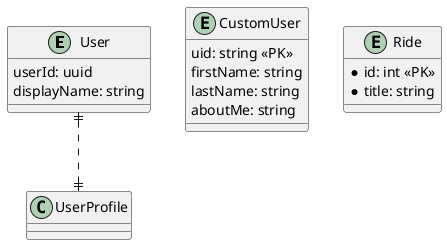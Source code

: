 @startuml
entity User {
    userId: uuid
    displayName: string
}

entity CustomUser {
    uid: string <<PK>>
    firstName: string
    lastName: string
    aboutMe: string
}

entity Ride {
    *id: int <<PK>>
    *title: string
}

User ||..|| UserProfile

@enduml